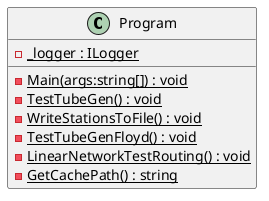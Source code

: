 @startuml
class Program {
    - {static} _logger : ILogger
    - {static} Main(args:string[]) : void
    - {static} TestTubeGen() : void
    - {static} WriteStationsToFile() : void
    - {static} TestTubeGenFloyd() : void
    - {static} LinearNetworkTestRouting() : void
    - {static} GetCachePath() : string
}
@enduml

